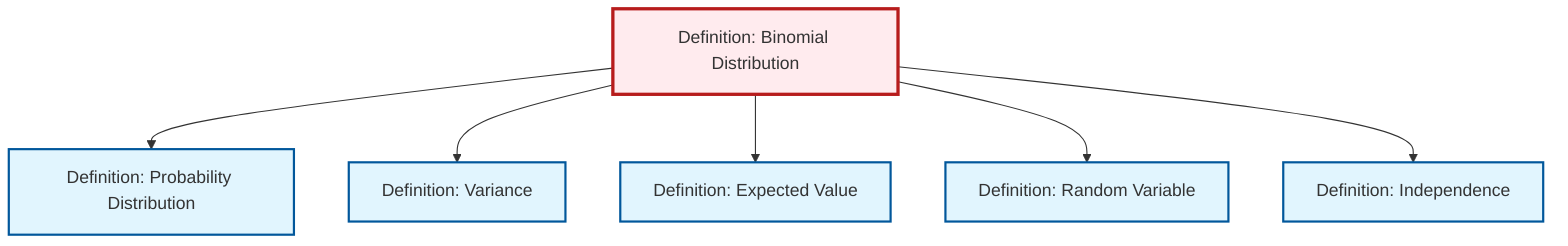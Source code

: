 graph TD
    classDef definition fill:#e1f5fe,stroke:#01579b,stroke-width:2px
    classDef theorem fill:#f3e5f5,stroke:#4a148c,stroke-width:2px
    classDef axiom fill:#fff3e0,stroke:#e65100,stroke-width:2px
    classDef example fill:#e8f5e9,stroke:#1b5e20,stroke-width:2px
    classDef current fill:#ffebee,stroke:#b71c1c,stroke-width:3px
    def-binomial-distribution["Definition: Binomial Distribution"]:::definition
    def-probability-distribution["Definition: Probability Distribution"]:::definition
    def-variance["Definition: Variance"]:::definition
    def-random-variable["Definition: Random Variable"]:::definition
    def-expectation["Definition: Expected Value"]:::definition
    def-independence["Definition: Independence"]:::definition
    def-binomial-distribution --> def-probability-distribution
    def-binomial-distribution --> def-variance
    def-binomial-distribution --> def-expectation
    def-binomial-distribution --> def-random-variable
    def-binomial-distribution --> def-independence
    class def-binomial-distribution current